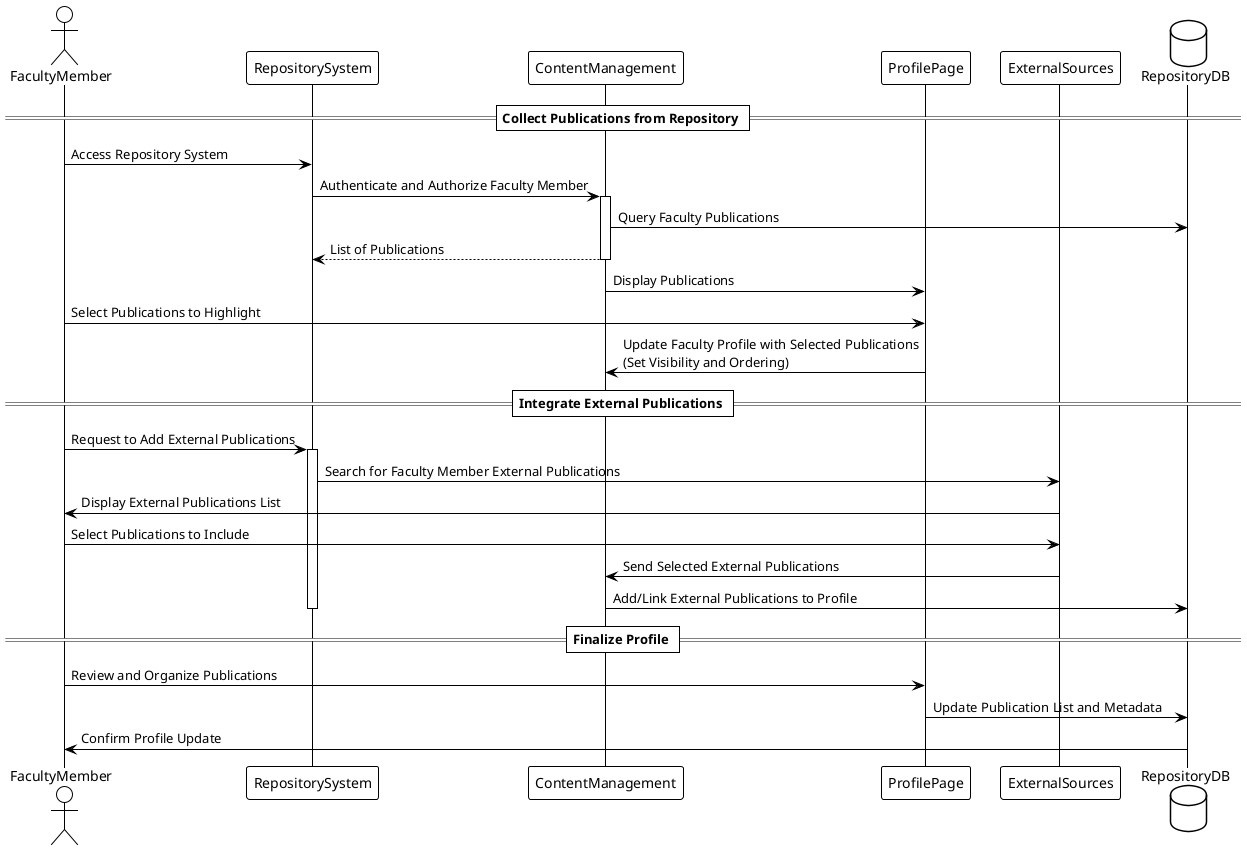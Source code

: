 @startuml
!theme plain

actor FacultyMember as faculty
participant "RepositorySystem" as system
participant "ContentManagement" as content
participant "ProfilePage" as profile
participant "ExternalSources" as external
database "RepositoryDB" as repo


== Collect Publications from Repository ==
faculty -> system: Access Repository System
system -> content: Authenticate and Authorize Faculty Member
activate content

content -> repo: Query Faculty Publications
return List of Publications
content -> profile: Display Publications
faculty -> profile: Select Publications to Highlight
profile -> content: Update Faculty Profile with Selected Publications\n(Set Visibility and Ordering)
deactivate content

== Integrate External Publications ==
faculty -> system: Request to Add External Publications
activate system
system -> external: Search for Faculty Member External Publications
external -> faculty: Display External Publications List
faculty -> external: Select Publications to Include
external -> content: Send Selected External Publications
content -> repo: Add/Link External Publications to Profile
deactivate system

== Finalize Profile ==
faculty -> profile: Review and Organize Publications
profile -> repo: Update Publication List and Metadata
repo -> faculty: Confirm Profile Update

@enduml